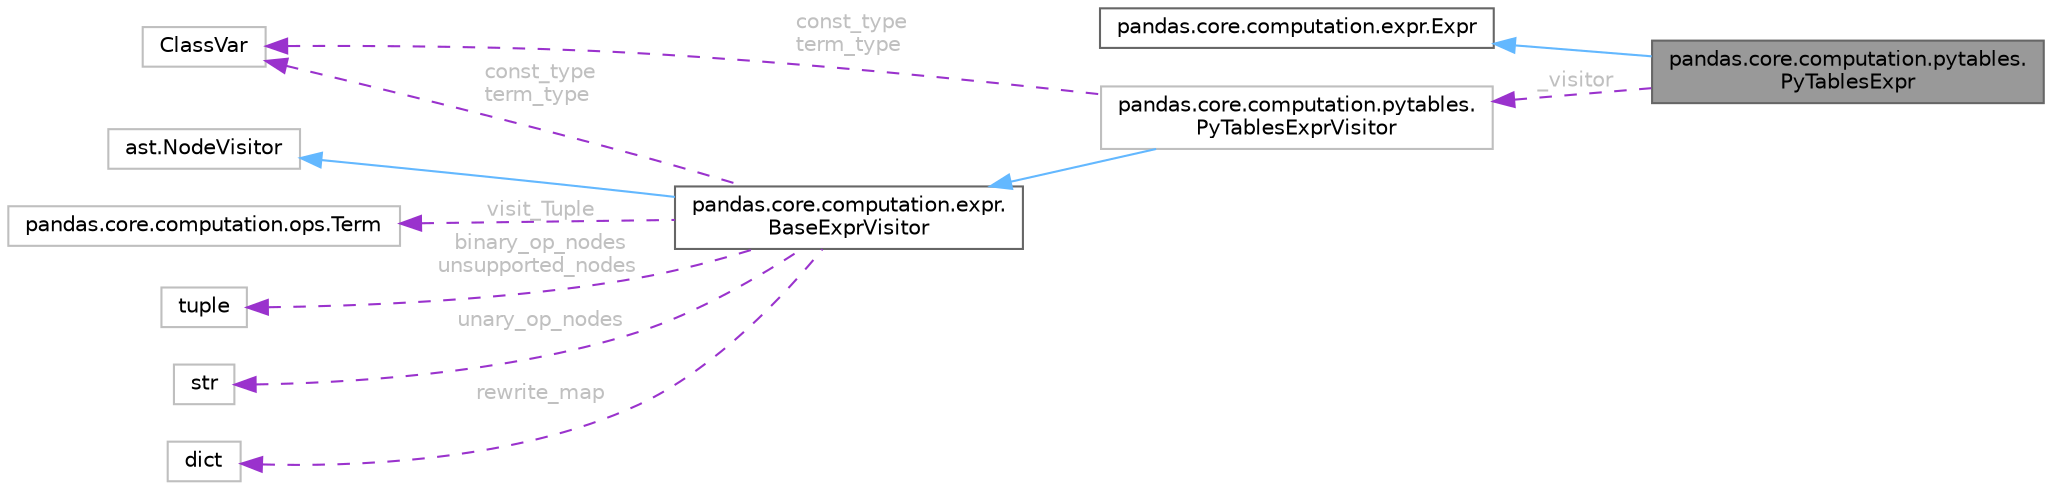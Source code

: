 digraph "pandas.core.computation.pytables.PyTablesExpr"
{
 // LATEX_PDF_SIZE
  bgcolor="transparent";
  edge [fontname=Helvetica,fontsize=10,labelfontname=Helvetica,labelfontsize=10];
  node [fontname=Helvetica,fontsize=10,shape=box,height=0.2,width=0.4];
  rankdir="LR";
  Node1 [id="Node000001",label="pandas.core.computation.pytables.\lPyTablesExpr",height=0.2,width=0.4,color="gray40", fillcolor="grey60", style="filled", fontcolor="black",tooltip=" "];
  Node2 -> Node1 [id="edge11_Node000001_Node000002",dir="back",color="steelblue1",style="solid",tooltip=" "];
  Node2 [id="Node000002",label="pandas.core.computation.expr.Expr",height=0.2,width=0.4,color="gray40", fillcolor="white", style="filled",URL="$df/d5a/classpandas_1_1core_1_1computation_1_1expr_1_1Expr.html",tooltip=" "];
  Node3 -> Node1 [id="edge12_Node000001_Node000003",dir="back",color="darkorchid3",style="dashed",tooltip=" ",label=" _visitor",fontcolor="grey" ];
  Node3 [id="Node000003",label="pandas.core.computation.pytables.\lPyTablesExprVisitor",height=0.2,width=0.4,color="grey75", fillcolor="white", style="filled",URL="$dc/ddd/classpandas_1_1core_1_1computation_1_1pytables_1_1PyTablesExprVisitor.html",tooltip=" "];
  Node4 -> Node3 [id="edge13_Node000003_Node000004",dir="back",color="steelblue1",style="solid",tooltip=" "];
  Node4 [id="Node000004",label="pandas.core.computation.expr.\lBaseExprVisitor",height=0.2,width=0.4,color="gray40", fillcolor="white", style="filled",URL="$dd/d3a/classpandas_1_1core_1_1computation_1_1expr_1_1BaseExprVisitor.html",tooltip=" "];
  Node5 -> Node4 [id="edge14_Node000004_Node000005",dir="back",color="steelblue1",style="solid",tooltip=" "];
  Node5 [id="Node000005",label="ast.NodeVisitor",height=0.2,width=0.4,color="grey75", fillcolor="white", style="filled",tooltip=" "];
  Node6 -> Node4 [id="edge15_Node000004_Node000006",dir="back",color="darkorchid3",style="dashed",tooltip=" ",label=" const_type\nterm_type",fontcolor="grey" ];
  Node6 [id="Node000006",label="ClassVar",height=0.2,width=0.4,color="grey75", fillcolor="white", style="filled",tooltip=" "];
  Node7 -> Node4 [id="edge16_Node000004_Node000007",dir="back",color="darkorchid3",style="dashed",tooltip=" ",label=" binary_op_nodes\nunsupported_nodes",fontcolor="grey" ];
  Node7 [id="Node000007",label="tuple",height=0.2,width=0.4,color="grey75", fillcolor="white", style="filled",tooltip=" "];
  Node8 -> Node4 [id="edge17_Node000004_Node000008",dir="back",color="darkorchid3",style="dashed",tooltip=" ",label=" unary_op_nodes",fontcolor="grey" ];
  Node8 [id="Node000008",label="str",height=0.2,width=0.4,color="grey75", fillcolor="white", style="filled",tooltip=" "];
  Node9 -> Node4 [id="edge18_Node000004_Node000009",dir="back",color="darkorchid3",style="dashed",tooltip=" ",label=" rewrite_map",fontcolor="grey" ];
  Node9 [id="Node000009",label="dict",height=0.2,width=0.4,color="grey75", fillcolor="white", style="filled",tooltip=" "];
  Node10 -> Node4 [id="edge19_Node000004_Node000010",dir="back",color="darkorchid3",style="dashed",tooltip=" ",label=" visit_Tuple",fontcolor="grey" ];
  Node10 [id="Node000010",label="pandas.core.computation.ops.Term",height=0.2,width=0.4,color="grey75", fillcolor="white", style="filled",URL="$d1/d1e/classpandas_1_1core_1_1computation_1_1ops_1_1Term.html",tooltip=" "];
  Node6 -> Node3 [id="edge20_Node000003_Node000006",dir="back",color="darkorchid3",style="dashed",tooltip=" ",label=" const_type\nterm_type",fontcolor="grey" ];
}
